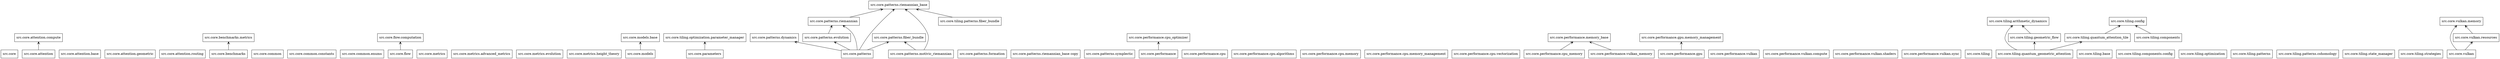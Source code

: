 digraph "packages_quantum_patterns" {
rankdir=BT
charset="utf-8"
"src.core" [color="black", label=<src.core>, shape="box", style="solid"];
"src.core.attention" [color="black", label=<src.core.attention>, shape="box", style="solid"];
"src.core.attention.base" [color="black", label=<src.core.attention.base>, shape="box", style="solid"];
"src.core.attention.compute" [color="black", label=<src.core.attention.compute>, shape="box", style="solid"];
"src.core.attention.geometric" [color="black", label=<src.core.attention.geometric>, shape="box", style="solid"];
"src.core.attention.routing" [color="black", label=<src.core.attention.routing>, shape="box", style="solid"];
"src.core.benchmarks" [color="black", label=<src.core.benchmarks>, shape="box", style="solid"];
"src.core.benchmarks.metrics" [color="black", label=<src.core.benchmarks.metrics>, shape="box", style="solid"];
"src.core.common" [color="black", label=<src.core.common>, shape="box", style="solid"];
"src.core.common.constants" [color="black", label=<src.core.common.constants>, shape="box", style="solid"];
"src.core.common.enums" [color="black", label=<src.core.common.enums>, shape="box", style="solid"];
"src.core.flow" [color="black", label=<src.core.flow>, shape="box", style="solid"];
"src.core.flow.computation" [color="black", label=<src.core.flow.computation>, shape="box", style="solid"];
"src.core.metrics" [color="black", label=<src.core.metrics>, shape="box", style="solid"];
"src.core.metrics.advanced_metrics" [color="black", label=<src.core.metrics.advanced_metrics>, shape="box", style="solid"];
"src.core.metrics.evolution" [color="black", label=<src.core.metrics.evolution>, shape="box", style="solid"];
"src.core.metrics.height_theory" [color="black", label=<src.core.metrics.height_theory>, shape="box", style="solid"];
"src.core.models" [color="black", label=<src.core.models>, shape="box", style="solid"];
"src.core.models.base" [color="black", label=<src.core.models.base>, shape="box", style="solid"];
"src.core.parameters" [color="black", label=<src.core.parameters>, shape="box", style="solid"];
"src.core.patterns" [color="black", label=<src.core.patterns>, shape="box", style="solid"];
"src.core.patterns.dynamics" [color="black", label=<src.core.patterns.dynamics>, shape="box", style="solid"];
"src.core.patterns.evolution" [color="black", label=<src.core.patterns.evolution>, shape="box", style="solid"];
"src.core.patterns.fiber_bundle" [color="black", label=<src.core.patterns.fiber_bundle>, shape="box", style="solid"];
"src.core.patterns.formation" [color="black", label=<src.core.patterns.formation>, shape="box", style="solid"];
"src.core.patterns.motivic_riemannian" [color="black", label=<src.core.patterns.motivic_riemannian>, shape="box", style="solid"];
"src.core.patterns.riemannian" [color="black", label=<src.core.patterns.riemannian>, shape="box", style="solid"];
"src.core.patterns.riemannian_base" [color="black", label=<src.core.patterns.riemannian_base>, shape="box", style="solid"];
"src.core.patterns.riemannian_base copy" [color="black", label=<src.core.patterns.riemannian_base copy>, shape="box", style="solid"];
"src.core.patterns.symplectic" [color="black", label=<src.core.patterns.symplectic>, shape="box", style="solid"];
"src.core.performance" [color="black", label=<src.core.performance>, shape="box", style="solid"];
"src.core.performance.cpu" [color="black", label=<src.core.performance.cpu>, shape="box", style="solid"];
"src.core.performance.cpu.algorithms" [color="black", label=<src.core.performance.cpu.algorithms>, shape="box", style="solid"];
"src.core.performance.cpu.memory" [color="black", label=<src.core.performance.cpu.memory>, shape="box", style="solid"];
"src.core.performance.cpu.memory_management" [color="black", label=<src.core.performance.cpu.memory_management>, shape="box", style="solid"];
"src.core.performance.cpu.vectorization" [color="black", label=<src.core.performance.cpu.vectorization>, shape="box", style="solid"];
"src.core.performance.cpu_memory" [color="black", label=<src.core.performance.cpu_memory>, shape="box", style="solid"];
"src.core.performance.cpu_optimizer" [color="black", label=<src.core.performance.cpu_optimizer>, shape="box", style="solid"];
"src.core.performance.gpu" [color="black", label=<src.core.performance.gpu>, shape="box", style="solid"];
"src.core.performance.gpu.memory_management" [color="black", label=<src.core.performance.gpu.memory_management>, shape="box", style="solid"];
"src.core.performance.memory_base" [color="black", label=<src.core.performance.memory_base>, shape="box", style="solid"];
"src.core.performance.vulkan" [color="black", label=<src.core.performance.vulkan>, shape="box", style="solid"];
"src.core.performance.vulkan.compute" [color="black", label=<src.core.performance.vulkan.compute>, shape="box", style="solid"];
"src.core.performance.vulkan.shaders" [color="black", label=<src.core.performance.vulkan.shaders>, shape="box", style="solid"];
"src.core.performance.vulkan.sync" [color="black", label=<src.core.performance.vulkan.sync>, shape="box", style="solid"];
"src.core.performance.vulkan_memory" [color="black", label=<src.core.performance.vulkan_memory>, shape="box", style="solid"];
"src.core.tiling" [color="black", label=<src.core.tiling>, shape="box", style="solid"];
"src.core.tiling.arithmetic_dynamics" [color="black", label=<src.core.tiling.arithmetic_dynamics>, shape="box", style="solid"];
"src.core.tiling.base" [color="black", label=<src.core.tiling.base>, shape="box", style="solid"];
"src.core.tiling.components" [color="black", label=<src.core.tiling.components>, shape="box", style="solid"];
"src.core.tiling.components.config" [color="black", label=<src.core.tiling.components.config>, shape="box", style="solid"];
"src.core.tiling.config" [color="black", label=<src.core.tiling.config>, shape="box", style="solid"];
"src.core.tiling.geometric_flow" [color="black", label=<src.core.tiling.geometric_flow>, shape="box", style="solid"];
"src.core.tiling.optimization" [color="black", label=<src.core.tiling.optimization>, shape="box", style="solid"];
"src.core.tiling.optimization.parameter_manager" [color="black", label=<src.core.tiling.optimization.parameter_manager>, shape="box", style="solid"];
"src.core.tiling.patterns" [color="black", label=<src.core.tiling.patterns>, shape="box", style="solid"];
"src.core.tiling.patterns.cohomology" [color="black", label=<src.core.tiling.patterns.cohomology>, shape="box", style="solid"];
"src.core.tiling.patterns.fiber_bundle" [color="black", label=<src.core.tiling.patterns.fiber_bundle>, shape="box", style="solid"];
"src.core.tiling.quantum_attention_tile" [color="black", label=<src.core.tiling.quantum_attention_tile>, shape="box", style="solid"];
"src.core.tiling.quantum_geometric_attention" [color="black", label=<src.core.tiling.quantum_geometric_attention>, shape="box", style="solid"];
"src.core.tiling.state_manager" [color="black", label=<src.core.tiling.state_manager>, shape="box", style="solid"];
"src.core.tiling.strategies" [color="black", label=<src.core.tiling.strategies>, shape="box", style="solid"];
"src.core.vulkan" [color="black", label=<src.core.vulkan>, shape="box", style="solid"];
"src.core.vulkan.memory" [color="black", label=<src.core.vulkan.memory>, shape="box", style="solid"];
"src.core.vulkan.resources" [color="black", label=<src.core.vulkan.resources>, shape="box", style="solid"];
"src.core.attention" -> "src.core.attention.compute" [arrowhead="open", arrowtail="none"];
"src.core.benchmarks" -> "src.core.benchmarks.metrics" [arrowhead="open", arrowtail="none"];
"src.core.flow" -> "src.core.flow.computation" [arrowhead="open", arrowtail="none"];
"src.core.models" -> "src.core.models.base" [arrowhead="open", arrowtail="none"];
"src.core.parameters" -> "src.core.tiling.optimization.parameter_manager" [arrowhead="open", arrowtail="none"];
"src.core.patterns" -> "src.core.patterns.dynamics" [arrowhead="open", arrowtail="none"];
"src.core.patterns" -> "src.core.patterns.evolution" [arrowhead="open", arrowtail="none"];
"src.core.patterns" -> "src.core.patterns.fiber_bundle" [arrowhead="open", arrowtail="none"];
"src.core.patterns" -> "src.core.patterns.riemannian" [arrowhead="open", arrowtail="none"];
"src.core.patterns" -> "src.core.patterns.riemannian_base" [arrowhead="open", arrowtail="none"];
"src.core.patterns.evolution" -> "src.core.patterns.riemannian" [arrowhead="open", arrowtail="none"];
"src.core.patterns.motivic_riemannian" -> "src.core.patterns.fiber_bundle" [arrowhead="open", arrowtail="none"];
"src.core.patterns.motivic_riemannian" -> "src.core.patterns.riemannian_base" [arrowhead="open", arrowtail="none"];
"src.core.patterns.riemannian" -> "src.core.patterns.riemannian_base" [arrowhead="open", arrowtail="none"];
"src.core.performance" -> "src.core.performance.cpu_optimizer" [arrowhead="open", arrowtail="none"];
"src.core.performance.cpu_memory" -> "src.core.performance.memory_base" [arrowhead="open", arrowtail="none"];
"src.core.performance.gpu" -> "src.core.performance.gpu.memory_management" [arrowhead="open", arrowtail="none"];
"src.core.performance.vulkan_memory" -> "src.core.performance.memory_base" [arrowhead="open", arrowtail="none"];
"src.core.tiling.components" -> "src.core.tiling.config" [arrowhead="open", arrowtail="none"];
"src.core.tiling.geometric_flow" -> "src.core.tiling.arithmetic_dynamics" [arrowhead="open", arrowtail="none"];
"src.core.tiling.patterns.fiber_bundle" -> "src.core.patterns.riemannian_base" [arrowhead="open", arrowtail="none"];
"src.core.tiling.quantum_attention_tile" -> "src.core.tiling.config" [arrowhead="open", arrowtail="none"];
"src.core.tiling.quantum_geometric_attention" -> "src.core.tiling.arithmetic_dynamics" [arrowhead="open", arrowtail="none"];
"src.core.tiling.quantum_geometric_attention" -> "src.core.tiling.geometric_flow" [arrowhead="open", arrowtail="none"];
"src.core.tiling.quantum_geometric_attention" -> "src.core.tiling.quantum_attention_tile" [arrowhead="open", arrowtail="none"];
"src.core.vulkan" -> "src.core.vulkan.memory" [arrowhead="open", arrowtail="none"];
"src.core.vulkan" -> "src.core.vulkan.resources" [arrowhead="open", arrowtail="none"];
"src.core.vulkan.resources" -> "src.core.vulkan.memory" [arrowhead="open", arrowtail="none"];
}
